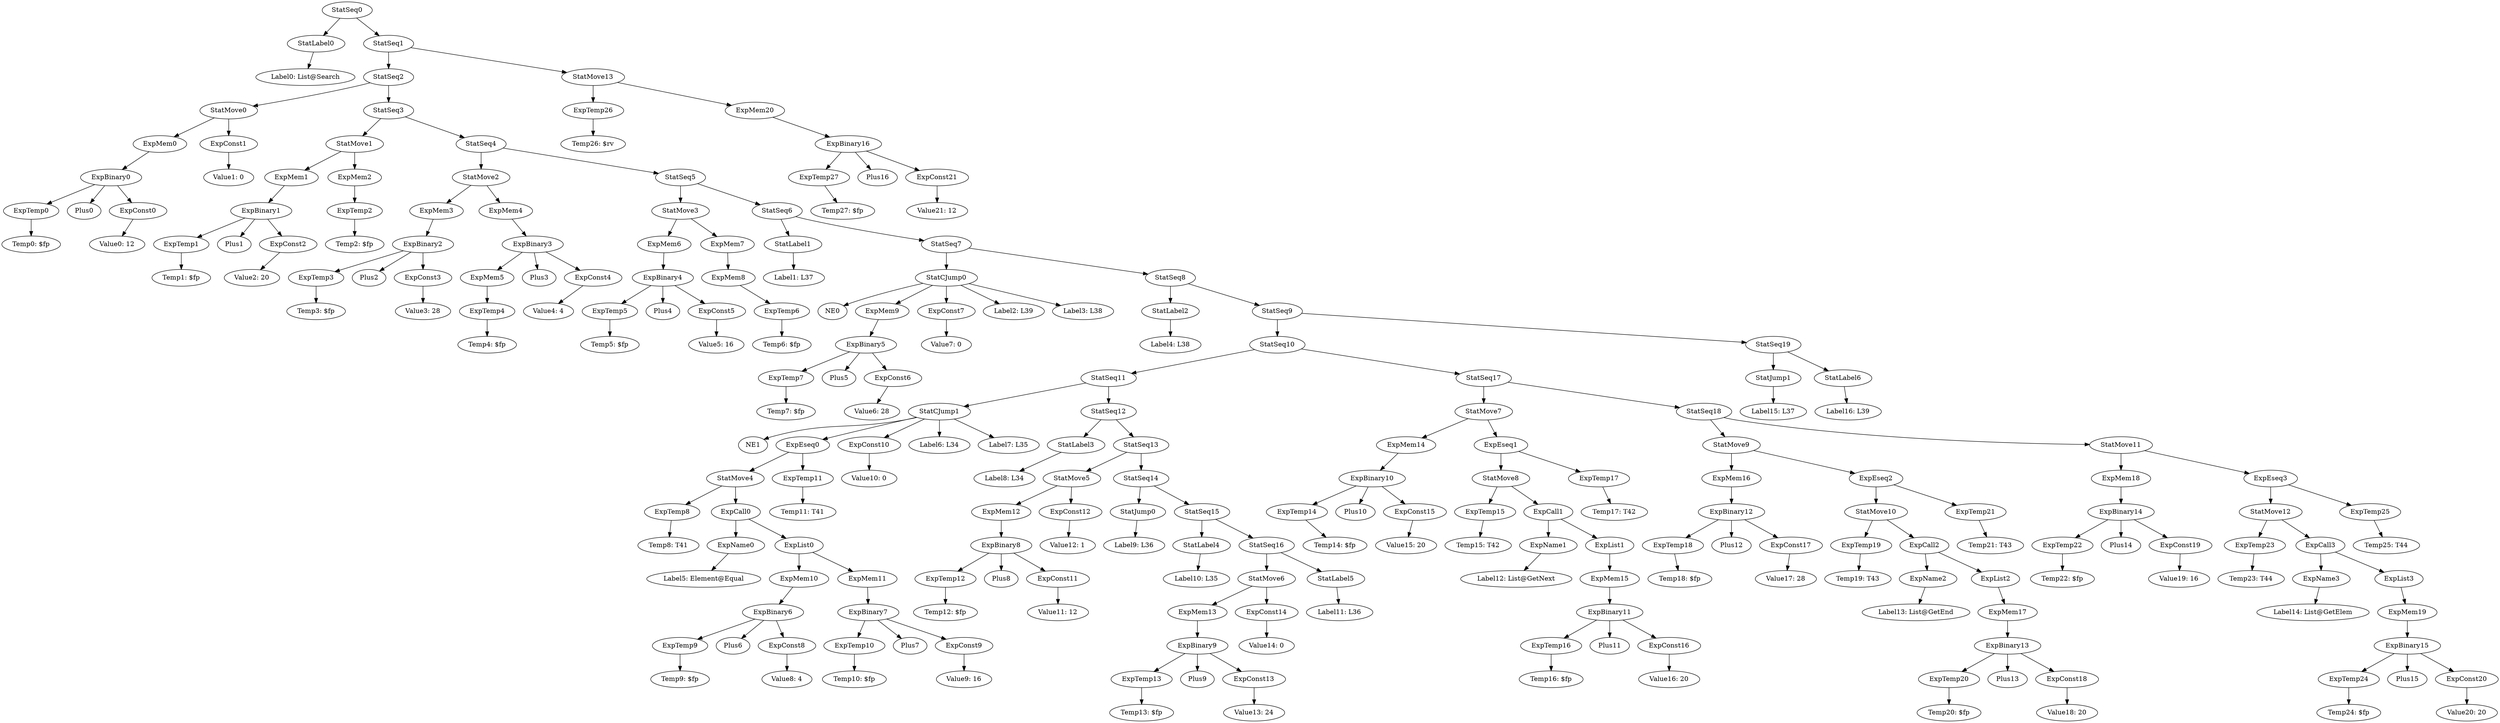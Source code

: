digraph {
	ordering = out;
	ExpMem20 -> ExpBinary16;
	ExpConst21 -> "Value21: 12";
	ExpBinary16 -> ExpTemp27;
	ExpBinary16 -> Plus16;
	ExpBinary16 -> ExpConst21;
	ExpTemp27 -> "Temp27: $fp";
	ExpTemp26 -> "Temp26: $rv";
	StatSeq19 -> StatJump1;
	StatSeq19 -> StatLabel6;
	StatSeq9 -> StatSeq10;
	StatSeq9 -> StatSeq19;
	ExpTemp25 -> "Temp25: T44";
	ExpEseq3 -> StatMove12;
	ExpEseq3 -> ExpTemp25;
	ExpList3 -> ExpMem19;
	ExpConst20 -> "Value20: 20";
	ExpTemp24 -> "Temp24: $fp";
	ExpName3 -> "Label14: List@GetElem";
	ExpMem18 -> ExpBinary14;
	StatSeq18 -> StatMove9;
	StatSeq18 -> StatMove11;
	ExpTemp21 -> "Temp21: T43";
	ExpTemp22 -> "Temp22: $fp";
	ExpList2 -> ExpMem17;
	ExpMem17 -> ExpBinary13;
	ExpBinary15 -> ExpTemp24;
	ExpBinary15 -> Plus15;
	ExpBinary15 -> ExpConst20;
	ExpCall2 -> ExpName2;
	ExpCall2 -> ExpList2;
	ExpName2 -> "Label13: List@GetEnd";
	StatMove10 -> ExpTemp19;
	StatMove10 -> ExpCall2;
	StatMove9 -> ExpMem16;
	StatMove9 -> ExpEseq2;
	ExpConst17 -> "Value17: 28";
	ExpConst18 -> "Value18: 20";
	ExpBinary12 -> ExpTemp18;
	ExpBinary12 -> Plus12;
	ExpBinary12 -> ExpConst17;
	ExpTemp18 -> "Temp18: $fp";
	ExpEseq1 -> StatMove8;
	ExpEseq1 -> ExpTemp17;
	ExpConst16 -> "Value16: 20";
	ExpTemp16 -> "Temp16: $fp";
	ExpCall1 -> ExpName1;
	ExpCall1 -> ExpList1;
	ExpBinary5 -> ExpTemp7;
	ExpBinary5 -> Plus5;
	ExpBinary5 -> ExpConst6;
	StatSeq11 -> StatCJump1;
	StatSeq11 -> StatSeq12;
	ExpTemp6 -> "Temp6: $fp";
	ExpMem19 -> ExpBinary15;
	StatMove6 -> ExpMem13;
	StatMove6 -> ExpConst14;
	StatMove3 -> ExpMem6;
	StatMove3 -> ExpMem7;
	ExpMem6 -> ExpBinary4;
	ExpConst0 -> "Value0: 12";
	ExpConst4 -> "Value4: 4";
	ExpConst2 -> "Value2: 20";
	ExpTemp7 -> "Temp7: $fp";
	ExpTemp0 -> "Temp0: $fp";
	ExpConst6 -> "Value6: 28";
	ExpMem1 -> ExpBinary1;
	ExpConst1 -> "Value1: 0";
	StatCJump0 -> NE0;
	StatCJump0 -> ExpMem9;
	StatCJump0 -> ExpConst7;
	StatCJump0 -> "Label2: L39";
	StatCJump0 -> "Label3: L38";
	ExpList0 -> ExpMem10;
	ExpList0 -> ExpMem11;
	ExpBinary14 -> ExpTemp22;
	ExpBinary14 -> Plus14;
	ExpBinary14 -> ExpConst19;
	StatSeq5 -> StatMove3;
	StatSeq5 -> StatSeq6;
	StatLabel4 -> "Label10: L35";
	ExpMem5 -> ExpTemp4;
	ExpTemp19 -> "Temp19: T43";
	StatSeq17 -> StatMove7;
	StatSeq17 -> StatSeq18;
	StatLabel0 -> "Label0: List@Search";
	ExpBinary2 -> ExpTemp3;
	ExpBinary2 -> Plus2;
	ExpBinary2 -> ExpConst3;
	StatMove1 -> ExpMem1;
	StatMove1 -> ExpMem2;
	ExpTemp23 -> "Temp23: T44";
	ExpTemp17 -> "Temp17: T42";
	ExpMem9 -> ExpBinary5;
	StatSeq13 -> StatMove5;
	StatSeq13 -> StatSeq14;
	ExpMem13 -> ExpBinary9;
	StatSeq2 -> StatMove0;
	StatSeq2 -> StatSeq3;
	ExpMem0 -> ExpBinary0;
	ExpMem3 -> ExpBinary2;
	ExpTemp5 -> "Temp5: $fp";
	ExpTemp4 -> "Temp4: $fp";
	StatLabel5 -> "Label11: L36";
	ExpEseq2 -> StatMove10;
	ExpEseq2 -> ExpTemp21;
	ExpList1 -> ExpMem15;
	ExpBinary4 -> ExpTemp5;
	ExpBinary4 -> Plus4;
	ExpBinary4 -> ExpConst5;
	ExpTemp1 -> "Temp1: $fp";
	ExpConst5 -> "Value5: 16";
	StatSeq0 -> StatLabel0;
	StatSeq0 -> StatSeq1;
	StatSeq6 -> StatLabel1;
	StatSeq6 -> StatSeq7;
	ExpTemp3 -> "Temp3: $fp";
	StatSeq8 -> StatLabel2;
	StatSeq8 -> StatSeq9;
	StatLabel3 -> "Label8: L34";
	ExpBinary3 -> ExpMem5;
	ExpBinary3 -> Plus3;
	ExpBinary3 -> ExpConst4;
	ExpMem7 -> ExpMem8;
	StatSeq3 -> StatMove1;
	StatSeq3 -> StatSeq4;
	StatSeq15 -> StatLabel4;
	StatSeq15 -> StatSeq16;
	ExpConst15 -> "Value15: 20";
	StatLabel1 -> "Label1: L37";
	StatJump1 -> "Label15: L37";
	StatSeq4 -> StatMove2;
	StatSeq4 -> StatSeq5;
	StatSeq1 -> StatSeq2;
	StatSeq1 -> StatMove13;
	ExpMem2 -> ExpTemp2;
	StatLabel6 -> "Label16: L39";
	ExpTemp12 -> "Temp12: $fp";
	StatMove0 -> ExpMem0;
	StatMove0 -> ExpConst1;
	StatMove8 -> ExpTemp15;
	StatMove8 -> ExpCall1;
	ExpBinary11 -> ExpTemp16;
	ExpBinary11 -> Plus11;
	ExpBinary11 -> ExpConst16;
	ExpMem4 -> ExpBinary3;
	ExpBinary0 -> ExpTemp0;
	ExpBinary0 -> Plus0;
	ExpBinary0 -> ExpConst0;
	ExpConst7 -> "Value7: 0";
	ExpConst3 -> "Value3: 28";
	ExpTemp2 -> "Temp2: $fp";
	ExpBinary13 -> ExpTemp20;
	ExpBinary13 -> Plus13;
	ExpBinary13 -> ExpConst18;
	StatMove2 -> ExpMem3;
	StatMove2 -> ExpMem4;
	ExpMem8 -> ExpTemp6;
	ExpCall3 -> ExpName3;
	ExpCall3 -> ExpList3;
	StatCJump1 -> NE1;
	StatCJump1 -> ExpEseq0;
	StatCJump1 -> ExpConst10;
	StatCJump1 -> "Label6: L34";
	StatCJump1 -> "Label7: L35";
	ExpMem15 -> ExpBinary11;
	ExpTemp8 -> "Temp8: T41";
	ExpConst12 -> "Value12: 1";
	ExpConst9 -> "Value9: 16";
	StatMove5 -> ExpMem12;
	StatMove5 -> ExpConst12;
	StatLabel2 -> "Label4: L38";
	StatMove4 -> ExpTemp8;
	StatMove4 -> ExpCall0;
	ExpBinary1 -> ExpTemp1;
	ExpBinary1 -> Plus1;
	ExpBinary1 -> ExpConst2;
	ExpConst10 -> "Value10: 0";
	ExpTemp20 -> "Temp20: $fp";
	ExpConst8 -> "Value8: 4";
	ExpName0 -> "Label5: Element@Equal";
	ExpMem14 -> ExpBinary10;
	ExpCall0 -> ExpName0;
	ExpCall0 -> ExpList0;
	ExpTemp9 -> "Temp9: $fp";
	ExpBinary7 -> ExpTemp10;
	ExpBinary7 -> Plus7;
	ExpBinary7 -> ExpConst9;
	ExpBinary9 -> ExpTemp13;
	ExpBinary9 -> Plus9;
	ExpBinary9 -> ExpConst13;
	ExpMem16 -> ExpBinary12;
	ExpBinary6 -> ExpTemp9;
	ExpBinary6 -> Plus6;
	ExpBinary6 -> ExpConst8;
	ExpMem10 -> ExpBinary6;
	ExpTemp10 -> "Temp10: $fp";
	StatMove11 -> ExpMem18;
	StatMove11 -> ExpEseq3;
	ExpMem11 -> ExpBinary7;
	ExpTemp11 -> "Temp11: T41";
	ExpEseq0 -> StatMove4;
	ExpEseq0 -> ExpTemp11;
	StatSeq12 -> StatLabel3;
	StatSeq12 -> StatSeq13;
	ExpBinary8 -> ExpTemp12;
	ExpBinary8 -> Plus8;
	ExpBinary8 -> ExpConst11;
	ExpConst11 -> "Value11: 12";
	ExpMem12 -> ExpBinary8;
	StatJump0 -> "Label9: L36";
	StatSeq14 -> StatJump0;
	StatSeq14 -> StatSeq15;
	StatMove13 -> ExpTemp26;
	StatMove13 -> ExpMem20;
	StatSeq10 -> StatSeq11;
	StatSeq10 -> StatSeq17;
	ExpTemp15 -> "Temp15: T42";
	ExpName1 -> "Label12: List@GetNext";
	ExpTemp13 -> "Temp13: $fp";
	ExpConst13 -> "Value13: 24";
	ExpConst14 -> "Value14: 0";
	StatSeq7 -> StatCJump0;
	StatSeq7 -> StatSeq8;
	StatSeq16 -> StatMove6;
	StatSeq16 -> StatLabel5;
	StatMove12 -> ExpTemp23;
	StatMove12 -> ExpCall3;
	ExpConst19 -> "Value19: 16";
	ExpTemp14 -> "Temp14: $fp";
	ExpBinary10 -> ExpTemp14;
	ExpBinary10 -> Plus10;
	ExpBinary10 -> ExpConst15;
	StatMove7 -> ExpMem14;
	StatMove7 -> ExpEseq1;
}


